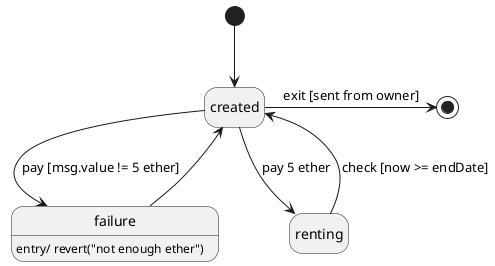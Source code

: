 @startuml RentalContract
skinparam Monochrome true
skinparam Shadowing false
hide empty description

[*] --> created
created --> failure: pay [msg.value != 5 ether]
failure: entry/ revert("not enough ether")
failure --> created
created --> renting: pay 5 ether
renting --> created: check [now >= endDate]
created -> [*]: exit [sent from owner]
@enduml

